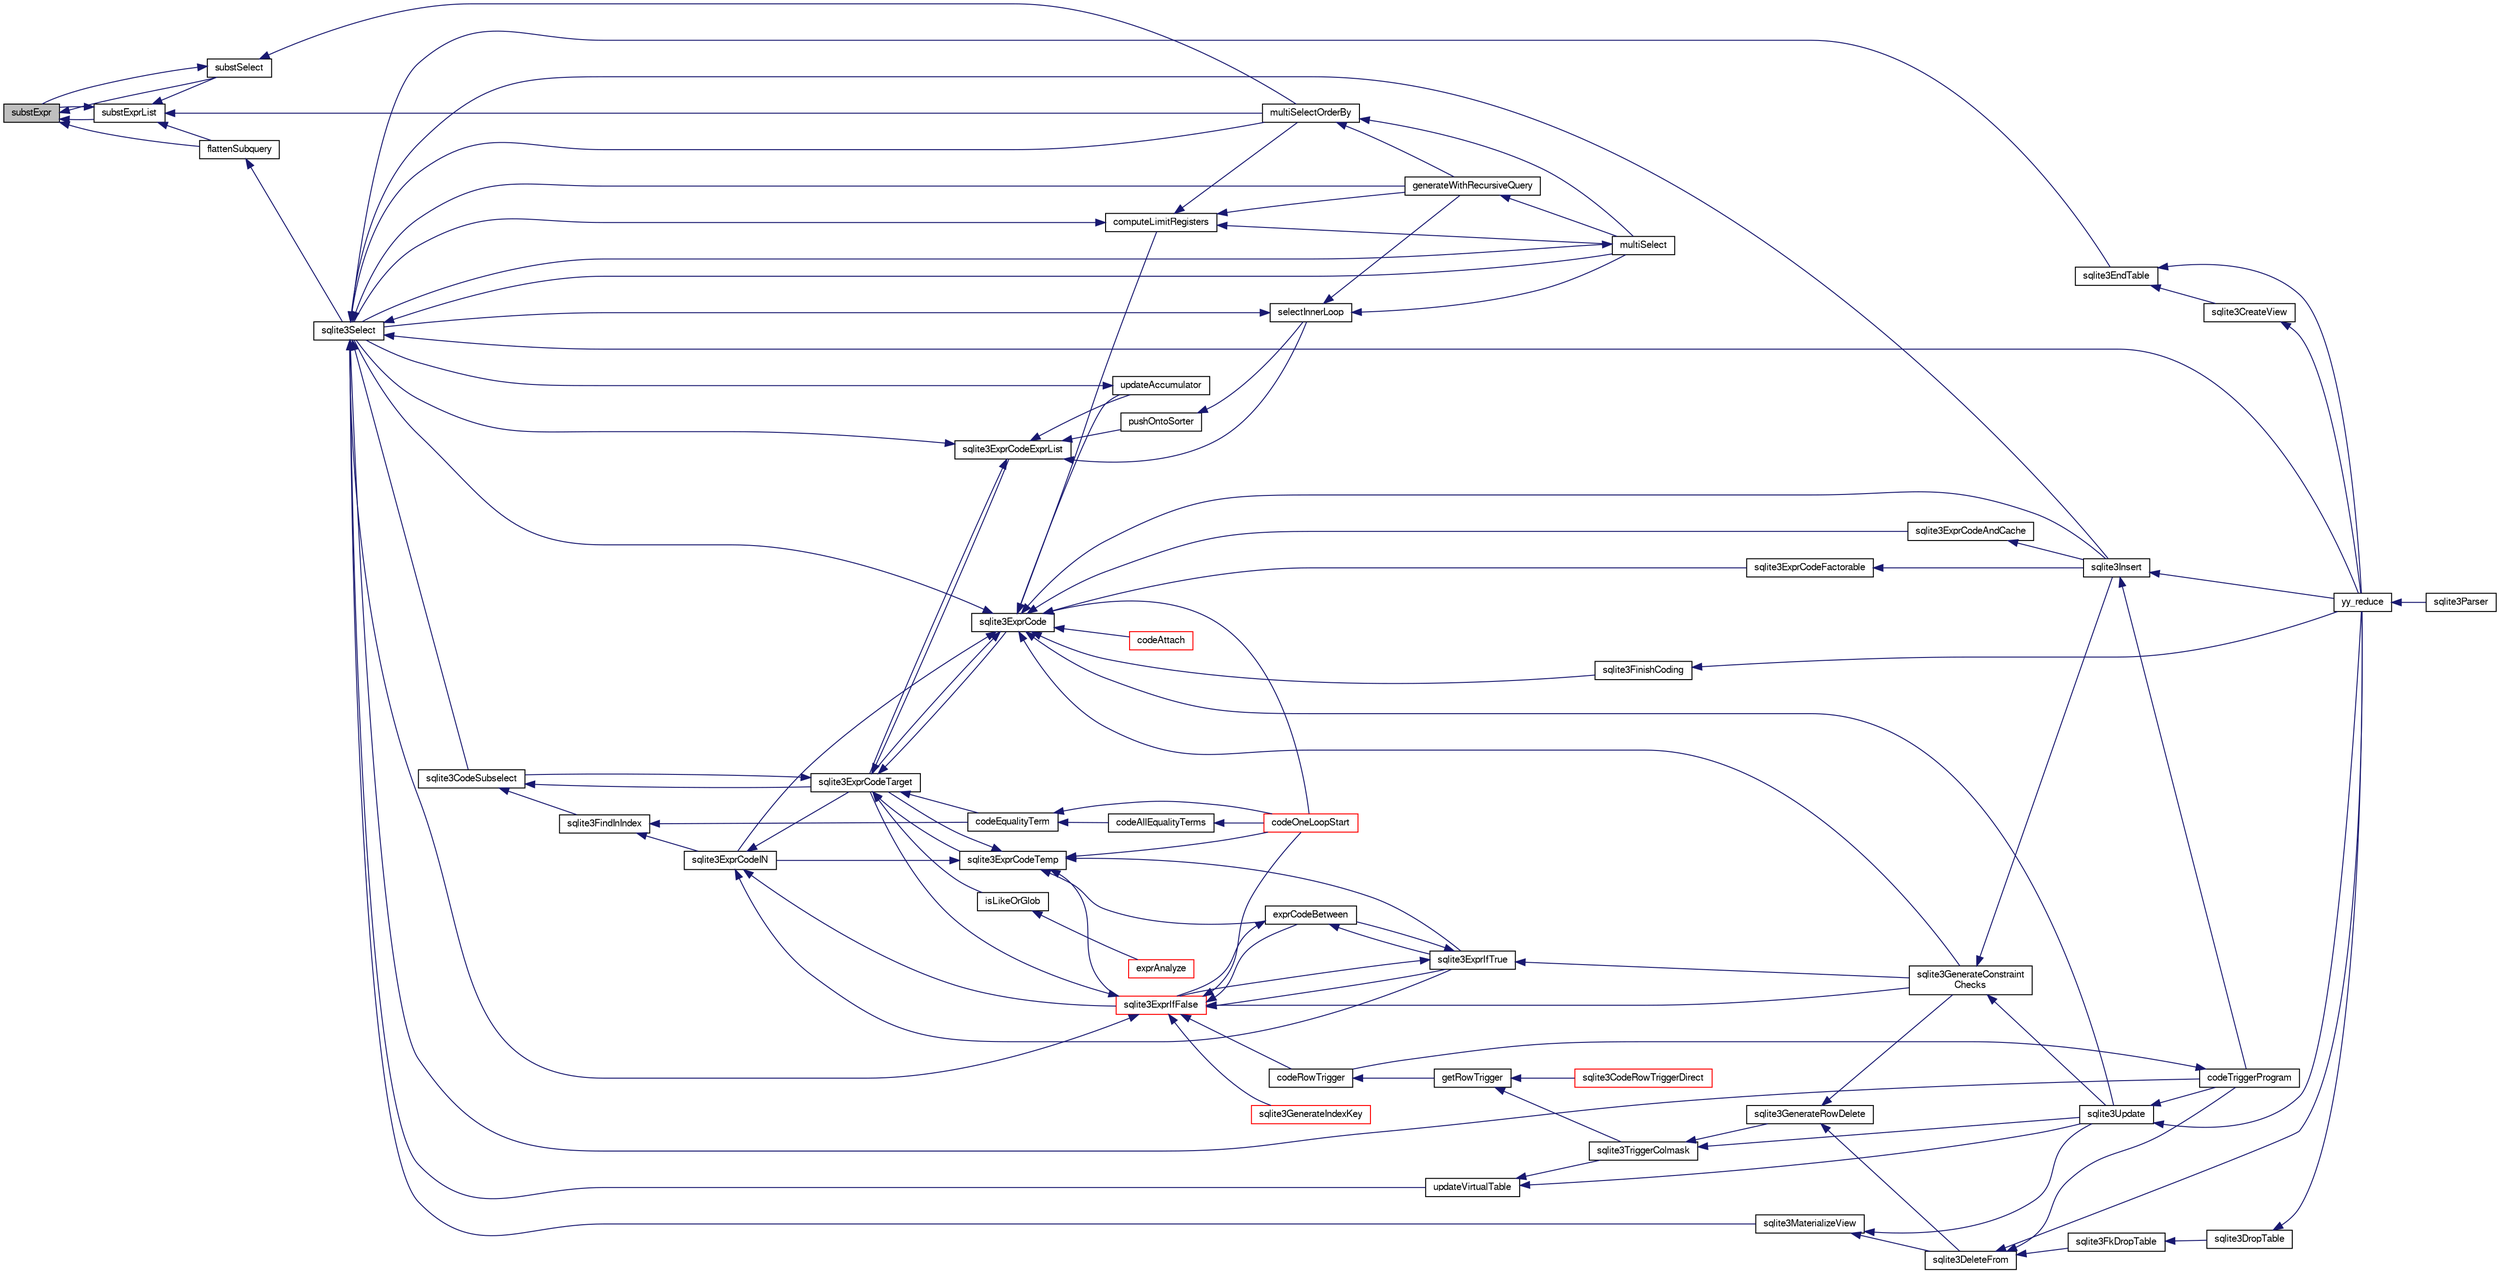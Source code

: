 digraph "substExpr"
{
  edge [fontname="FreeSans",fontsize="10",labelfontname="FreeSans",labelfontsize="10"];
  node [fontname="FreeSans",fontsize="10",shape=record];
  rankdir="LR";
  Node830513 [label="substExpr",height=0.2,width=0.4,color="black", fillcolor="grey75", style="filled", fontcolor="black"];
  Node830513 -> Node830514 [dir="back",color="midnightblue",fontsize="10",style="solid",fontname="FreeSans"];
  Node830514 [label="substExprList",height=0.2,width=0.4,color="black", fillcolor="white", style="filled",URL="$sqlite3_8c.html#a757971613b796a7c4ce40ddec28641b0"];
  Node830514 -> Node830515 [dir="back",color="midnightblue",fontsize="10",style="solid",fontname="FreeSans"];
  Node830515 [label="multiSelectOrderBy",height=0.2,width=0.4,color="black", fillcolor="white", style="filled",URL="$sqlite3_8c.html#afcdb8488c6f4dfdadaf9f04bca35b808"];
  Node830515 -> Node830516 [dir="back",color="midnightblue",fontsize="10",style="solid",fontname="FreeSans"];
  Node830516 [label="generateWithRecursiveQuery",height=0.2,width=0.4,color="black", fillcolor="white", style="filled",URL="$sqlite3_8c.html#ade2c3663fa9c3b9676507984b9483942"];
  Node830516 -> Node830517 [dir="back",color="midnightblue",fontsize="10",style="solid",fontname="FreeSans"];
  Node830517 [label="multiSelect",height=0.2,width=0.4,color="black", fillcolor="white", style="filled",URL="$sqlite3_8c.html#a6456c61f3d9b2389738753cedfa24fa7"];
  Node830517 -> Node830518 [dir="back",color="midnightblue",fontsize="10",style="solid",fontname="FreeSans"];
  Node830518 [label="sqlite3Select",height=0.2,width=0.4,color="black", fillcolor="white", style="filled",URL="$sqlite3_8c.html#a2465ee8c956209ba4b272477b7c21a45"];
  Node830518 -> Node830519 [dir="back",color="midnightblue",fontsize="10",style="solid",fontname="FreeSans"];
  Node830519 [label="sqlite3CodeSubselect",height=0.2,width=0.4,color="black", fillcolor="white", style="filled",URL="$sqlite3_8c.html#aa69b46d2204a1d1b110107a1be12ee0c"];
  Node830519 -> Node830520 [dir="back",color="midnightblue",fontsize="10",style="solid",fontname="FreeSans"];
  Node830520 [label="sqlite3FindInIndex",height=0.2,width=0.4,color="black", fillcolor="white", style="filled",URL="$sqlite3_8c.html#af7d8c56ab0231f44bb5f87b3fafeffb2"];
  Node830520 -> Node830521 [dir="back",color="midnightblue",fontsize="10",style="solid",fontname="FreeSans"];
  Node830521 [label="sqlite3ExprCodeIN",height=0.2,width=0.4,color="black", fillcolor="white", style="filled",URL="$sqlite3_8c.html#ad9cf4f5b5ffb90c24a4a0900c8626193"];
  Node830521 -> Node830522 [dir="back",color="midnightblue",fontsize="10",style="solid",fontname="FreeSans"];
  Node830522 [label="sqlite3ExprCodeTarget",height=0.2,width=0.4,color="black", fillcolor="white", style="filled",URL="$sqlite3_8c.html#a4f308397a0a3ed299ed31aaa1ae2a293"];
  Node830522 -> Node830519 [dir="back",color="midnightblue",fontsize="10",style="solid",fontname="FreeSans"];
  Node830522 -> Node830523 [dir="back",color="midnightblue",fontsize="10",style="solid",fontname="FreeSans"];
  Node830523 [label="sqlite3ExprCodeTemp",height=0.2,width=0.4,color="black", fillcolor="white", style="filled",URL="$sqlite3_8c.html#a3bc5c1ccb3c5851847e2aeb4a84ae1fc"];
  Node830523 -> Node830521 [dir="back",color="midnightblue",fontsize="10",style="solid",fontname="FreeSans"];
  Node830523 -> Node830522 [dir="back",color="midnightblue",fontsize="10",style="solid",fontname="FreeSans"];
  Node830523 -> Node830524 [dir="back",color="midnightblue",fontsize="10",style="solid",fontname="FreeSans"];
  Node830524 [label="exprCodeBetween",height=0.2,width=0.4,color="black", fillcolor="white", style="filled",URL="$sqlite3_8c.html#abd053493214542bca8f406f42145d173"];
  Node830524 -> Node830525 [dir="back",color="midnightblue",fontsize="10",style="solid",fontname="FreeSans"];
  Node830525 [label="sqlite3ExprIfTrue",height=0.2,width=0.4,color="black", fillcolor="white", style="filled",URL="$sqlite3_8c.html#ad93a55237c23e1b743ab1f59df1a1444"];
  Node830525 -> Node830524 [dir="back",color="midnightblue",fontsize="10",style="solid",fontname="FreeSans"];
  Node830525 -> Node830526 [dir="back",color="midnightblue",fontsize="10",style="solid",fontname="FreeSans"];
  Node830526 [label="sqlite3ExprIfFalse",height=0.2,width=0.4,color="red", fillcolor="white", style="filled",URL="$sqlite3_8c.html#af97ecccb5d56e321e118414b08f65b71"];
  Node830526 -> Node830522 [dir="back",color="midnightblue",fontsize="10",style="solid",fontname="FreeSans"];
  Node830526 -> Node830524 [dir="back",color="midnightblue",fontsize="10",style="solid",fontname="FreeSans"];
  Node830526 -> Node830525 [dir="back",color="midnightblue",fontsize="10",style="solid",fontname="FreeSans"];
  Node830526 -> Node830527 [dir="back",color="midnightblue",fontsize="10",style="solid",fontname="FreeSans"];
  Node830527 [label="sqlite3GenerateIndexKey",height=0.2,width=0.4,color="red", fillcolor="white", style="filled",URL="$sqlite3_8c.html#ab85ac93d5c5e6760f45f07897be7f272"];
  Node830526 -> Node830553 [dir="back",color="midnightblue",fontsize="10",style="solid",fontname="FreeSans"];
  Node830553 [label="sqlite3GenerateConstraint\lChecks",height=0.2,width=0.4,color="black", fillcolor="white", style="filled",URL="$sqlite3_8c.html#aef639c1e6a0c0a67ca6e7690ad931bd2"];
  Node830553 -> Node830551 [dir="back",color="midnightblue",fontsize="10",style="solid",fontname="FreeSans"];
  Node830551 [label="sqlite3Insert",height=0.2,width=0.4,color="black", fillcolor="white", style="filled",URL="$sqlite3_8c.html#a5b17c9c2000bae6bdff8e6be48d7dc2b"];
  Node830551 -> Node830544 [dir="back",color="midnightblue",fontsize="10",style="solid",fontname="FreeSans"];
  Node830544 [label="codeTriggerProgram",height=0.2,width=0.4,color="black", fillcolor="white", style="filled",URL="$sqlite3_8c.html#a120801f59d9281d201d2ff4b2606836e"];
  Node830544 -> Node830545 [dir="back",color="midnightblue",fontsize="10",style="solid",fontname="FreeSans"];
  Node830545 [label="codeRowTrigger",height=0.2,width=0.4,color="black", fillcolor="white", style="filled",URL="$sqlite3_8c.html#a463cea5aaaf388b560b206570a0022fc"];
  Node830545 -> Node830546 [dir="back",color="midnightblue",fontsize="10",style="solid",fontname="FreeSans"];
  Node830546 [label="getRowTrigger",height=0.2,width=0.4,color="black", fillcolor="white", style="filled",URL="$sqlite3_8c.html#a69626ef20b540d1a2b19cf56f3f45689"];
  Node830546 -> Node830547 [dir="back",color="midnightblue",fontsize="10",style="solid",fontname="FreeSans"];
  Node830547 [label="sqlite3CodeRowTriggerDirect",height=0.2,width=0.4,color="red", fillcolor="white", style="filled",URL="$sqlite3_8c.html#ad92829f9001bcf89a0299dad5a48acd4"];
  Node830546 -> Node830552 [dir="back",color="midnightblue",fontsize="10",style="solid",fontname="FreeSans"];
  Node830552 [label="sqlite3TriggerColmask",height=0.2,width=0.4,color="black", fillcolor="white", style="filled",URL="$sqlite3_8c.html#acace8e99e37ae5e84ea03c65e820c540"];
  Node830552 -> Node830540 [dir="back",color="midnightblue",fontsize="10",style="solid",fontname="FreeSans"];
  Node830540 [label="sqlite3GenerateRowDelete",height=0.2,width=0.4,color="black", fillcolor="white", style="filled",URL="$sqlite3_8c.html#a2c76cbf3027fc18fdbb8cb4cd96b77d9"];
  Node830540 -> Node830541 [dir="back",color="midnightblue",fontsize="10",style="solid",fontname="FreeSans"];
  Node830541 [label="sqlite3DeleteFrom",height=0.2,width=0.4,color="black", fillcolor="white", style="filled",URL="$sqlite3_8c.html#ab9b4b45349188b49eabb23f94608a091"];
  Node830541 -> Node830542 [dir="back",color="midnightblue",fontsize="10",style="solid",fontname="FreeSans"];
  Node830542 [label="sqlite3FkDropTable",height=0.2,width=0.4,color="black", fillcolor="white", style="filled",URL="$sqlite3_8c.html#a1218c6fc74e89152ceaa4760e82f5ef9"];
  Node830542 -> Node830543 [dir="back",color="midnightblue",fontsize="10",style="solid",fontname="FreeSans"];
  Node830543 [label="sqlite3DropTable",height=0.2,width=0.4,color="black", fillcolor="white", style="filled",URL="$sqlite3_8c.html#a5534f77364b5568783c0e50db3c9defb"];
  Node830543 -> Node830531 [dir="back",color="midnightblue",fontsize="10",style="solid",fontname="FreeSans"];
  Node830531 [label="yy_reduce",height=0.2,width=0.4,color="black", fillcolor="white", style="filled",URL="$sqlite3_8c.html#a7c419a9b25711c666a9a2449ef377f14"];
  Node830531 -> Node830532 [dir="back",color="midnightblue",fontsize="10",style="solid",fontname="FreeSans"];
  Node830532 [label="sqlite3Parser",height=0.2,width=0.4,color="black", fillcolor="white", style="filled",URL="$sqlite3_8c.html#a0327d71a5fabe0b6a343d78a2602e72a"];
  Node830541 -> Node830544 [dir="back",color="midnightblue",fontsize="10",style="solid",fontname="FreeSans"];
  Node830541 -> Node830531 [dir="back",color="midnightblue",fontsize="10",style="solid",fontname="FreeSans"];
  Node830540 -> Node830553 [dir="back",color="midnightblue",fontsize="10",style="solid",fontname="FreeSans"];
  Node830552 -> Node830549 [dir="back",color="midnightblue",fontsize="10",style="solid",fontname="FreeSans"];
  Node830549 [label="sqlite3Update",height=0.2,width=0.4,color="black", fillcolor="white", style="filled",URL="$sqlite3_8c.html#ac5aa67c46e8cc8174566fabe6809fafa"];
  Node830549 -> Node830544 [dir="back",color="midnightblue",fontsize="10",style="solid",fontname="FreeSans"];
  Node830549 -> Node830531 [dir="back",color="midnightblue",fontsize="10",style="solid",fontname="FreeSans"];
  Node830551 -> Node830531 [dir="back",color="midnightblue",fontsize="10",style="solid",fontname="FreeSans"];
  Node830553 -> Node830549 [dir="back",color="midnightblue",fontsize="10",style="solid",fontname="FreeSans"];
  Node830526 -> Node830518 [dir="back",color="midnightblue",fontsize="10",style="solid",fontname="FreeSans"];
  Node830526 -> Node830545 [dir="back",color="midnightblue",fontsize="10",style="solid",fontname="FreeSans"];
  Node830526 -> Node830559 [dir="back",color="midnightblue",fontsize="10",style="solid",fontname="FreeSans"];
  Node830559 [label="codeOneLoopStart",height=0.2,width=0.4,color="red", fillcolor="white", style="filled",URL="$sqlite3_8c.html#aa868875120b151c169cc79139ed6e008"];
  Node830525 -> Node830553 [dir="back",color="midnightblue",fontsize="10",style="solid",fontname="FreeSans"];
  Node830524 -> Node830526 [dir="back",color="midnightblue",fontsize="10",style="solid",fontname="FreeSans"];
  Node830523 -> Node830525 [dir="back",color="midnightblue",fontsize="10",style="solid",fontname="FreeSans"];
  Node830523 -> Node830526 [dir="back",color="midnightblue",fontsize="10",style="solid",fontname="FreeSans"];
  Node830523 -> Node830559 [dir="back",color="midnightblue",fontsize="10",style="solid",fontname="FreeSans"];
  Node830522 -> Node830560 [dir="back",color="midnightblue",fontsize="10",style="solid",fontname="FreeSans"];
  Node830560 [label="sqlite3ExprCode",height=0.2,width=0.4,color="black", fillcolor="white", style="filled",URL="$sqlite3_8c.html#a75f270fb0b111b86924cca4ea507b417"];
  Node830560 -> Node830521 [dir="back",color="midnightblue",fontsize="10",style="solid",fontname="FreeSans"];
  Node830560 -> Node830522 [dir="back",color="midnightblue",fontsize="10",style="solid",fontname="FreeSans"];
  Node830560 -> Node830561 [dir="back",color="midnightblue",fontsize="10",style="solid",fontname="FreeSans"];
  Node830561 [label="sqlite3ExprCodeFactorable",height=0.2,width=0.4,color="black", fillcolor="white", style="filled",URL="$sqlite3_8c.html#a843f7fd58eec5a683c1fd8435fcd1e84"];
  Node830561 -> Node830551 [dir="back",color="midnightblue",fontsize="10",style="solid",fontname="FreeSans"];
  Node830560 -> Node830562 [dir="back",color="midnightblue",fontsize="10",style="solid",fontname="FreeSans"];
  Node830562 [label="sqlite3ExprCodeAndCache",height=0.2,width=0.4,color="black", fillcolor="white", style="filled",URL="$sqlite3_8c.html#ae3e46527d9b7fc9cb9236d21a5e6b1d8"];
  Node830562 -> Node830551 [dir="back",color="midnightblue",fontsize="10",style="solid",fontname="FreeSans"];
  Node830560 -> Node830563 [dir="back",color="midnightblue",fontsize="10",style="solid",fontname="FreeSans"];
  Node830563 [label="codeAttach",height=0.2,width=0.4,color="red", fillcolor="white", style="filled",URL="$sqlite3_8c.html#ade4e9e30d828a19c191fdcb098676d5b"];
  Node830560 -> Node830566 [dir="back",color="midnightblue",fontsize="10",style="solid",fontname="FreeSans"];
  Node830566 [label="sqlite3FinishCoding",height=0.2,width=0.4,color="black", fillcolor="white", style="filled",URL="$sqlite3_8c.html#a651bc5b446c276c092705856d995b278"];
  Node830566 -> Node830531 [dir="back",color="midnightblue",fontsize="10",style="solid",fontname="FreeSans"];
  Node830560 -> Node830551 [dir="back",color="midnightblue",fontsize="10",style="solid",fontname="FreeSans"];
  Node830560 -> Node830553 [dir="back",color="midnightblue",fontsize="10",style="solid",fontname="FreeSans"];
  Node830560 -> Node830567 [dir="back",color="midnightblue",fontsize="10",style="solid",fontname="FreeSans"];
  Node830567 [label="computeLimitRegisters",height=0.2,width=0.4,color="black", fillcolor="white", style="filled",URL="$sqlite3_8c.html#ae9d37055e4905929b6f6cda5461e2f37"];
  Node830567 -> Node830516 [dir="back",color="midnightblue",fontsize="10",style="solid",fontname="FreeSans"];
  Node830567 -> Node830517 [dir="back",color="midnightblue",fontsize="10",style="solid",fontname="FreeSans"];
  Node830567 -> Node830515 [dir="back",color="midnightblue",fontsize="10",style="solid",fontname="FreeSans"];
  Node830567 -> Node830518 [dir="back",color="midnightblue",fontsize="10",style="solid",fontname="FreeSans"];
  Node830560 -> Node830568 [dir="back",color="midnightblue",fontsize="10",style="solid",fontname="FreeSans"];
  Node830568 [label="updateAccumulator",height=0.2,width=0.4,color="black", fillcolor="white", style="filled",URL="$sqlite3_8c.html#a1681660dd3ecd50c8727d6e56a537bd9"];
  Node830568 -> Node830518 [dir="back",color="midnightblue",fontsize="10",style="solid",fontname="FreeSans"];
  Node830560 -> Node830518 [dir="back",color="midnightblue",fontsize="10",style="solid",fontname="FreeSans"];
  Node830560 -> Node830549 [dir="back",color="midnightblue",fontsize="10",style="solid",fontname="FreeSans"];
  Node830560 -> Node830559 [dir="back",color="midnightblue",fontsize="10",style="solid",fontname="FreeSans"];
  Node830522 -> Node830569 [dir="back",color="midnightblue",fontsize="10",style="solid",fontname="FreeSans"];
  Node830569 [label="sqlite3ExprCodeExprList",height=0.2,width=0.4,color="black", fillcolor="white", style="filled",URL="$sqlite3_8c.html#a05b2b3dc3de7565de24eb3a2ff4e9566"];
  Node830569 -> Node830522 [dir="back",color="midnightblue",fontsize="10",style="solid",fontname="FreeSans"];
  Node830569 -> Node830570 [dir="back",color="midnightblue",fontsize="10",style="solid",fontname="FreeSans"];
  Node830570 [label="pushOntoSorter",height=0.2,width=0.4,color="black", fillcolor="white", style="filled",URL="$sqlite3_8c.html#a4555397beb584a386e7739cf022a6651"];
  Node830570 -> Node830571 [dir="back",color="midnightblue",fontsize="10",style="solid",fontname="FreeSans"];
  Node830571 [label="selectInnerLoop",height=0.2,width=0.4,color="black", fillcolor="white", style="filled",URL="$sqlite3_8c.html#ababe0933661ebe67eb0e6074bb1fd411"];
  Node830571 -> Node830516 [dir="back",color="midnightblue",fontsize="10",style="solid",fontname="FreeSans"];
  Node830571 -> Node830517 [dir="back",color="midnightblue",fontsize="10",style="solid",fontname="FreeSans"];
  Node830571 -> Node830518 [dir="back",color="midnightblue",fontsize="10",style="solid",fontname="FreeSans"];
  Node830569 -> Node830571 [dir="back",color="midnightblue",fontsize="10",style="solid",fontname="FreeSans"];
  Node830569 -> Node830568 [dir="back",color="midnightblue",fontsize="10",style="solid",fontname="FreeSans"];
  Node830569 -> Node830518 [dir="back",color="midnightblue",fontsize="10",style="solid",fontname="FreeSans"];
  Node830522 -> Node830572 [dir="back",color="midnightblue",fontsize="10",style="solid",fontname="FreeSans"];
  Node830572 [label="isLikeOrGlob",height=0.2,width=0.4,color="black", fillcolor="white", style="filled",URL="$sqlite3_8c.html#a6c38e495198bf8976f68d1a6ebd74a50"];
  Node830572 -> Node830573 [dir="back",color="midnightblue",fontsize="10",style="solid",fontname="FreeSans"];
  Node830573 [label="exprAnalyze",height=0.2,width=0.4,color="red", fillcolor="white", style="filled",URL="$sqlite3_8c.html#acb10e48c9a4184a4edd9bfd5b14ad0b7"];
  Node830522 -> Node830581 [dir="back",color="midnightblue",fontsize="10",style="solid",fontname="FreeSans"];
  Node830581 [label="codeEqualityTerm",height=0.2,width=0.4,color="black", fillcolor="white", style="filled",URL="$sqlite3_8c.html#ad88a57073f031452c9843e97f15acc47"];
  Node830581 -> Node830582 [dir="back",color="midnightblue",fontsize="10",style="solid",fontname="FreeSans"];
  Node830582 [label="codeAllEqualityTerms",height=0.2,width=0.4,color="black", fillcolor="white", style="filled",URL="$sqlite3_8c.html#a3095598b812500a4efe41bf17cd49381"];
  Node830582 -> Node830559 [dir="back",color="midnightblue",fontsize="10",style="solid",fontname="FreeSans"];
  Node830581 -> Node830559 [dir="back",color="midnightblue",fontsize="10",style="solid",fontname="FreeSans"];
  Node830521 -> Node830525 [dir="back",color="midnightblue",fontsize="10",style="solid",fontname="FreeSans"];
  Node830521 -> Node830526 [dir="back",color="midnightblue",fontsize="10",style="solid",fontname="FreeSans"];
  Node830520 -> Node830581 [dir="back",color="midnightblue",fontsize="10",style="solid",fontname="FreeSans"];
  Node830519 -> Node830522 [dir="back",color="midnightblue",fontsize="10",style="solid",fontname="FreeSans"];
  Node830518 -> Node830534 [dir="back",color="midnightblue",fontsize="10",style="solid",fontname="FreeSans"];
  Node830534 [label="sqlite3EndTable",height=0.2,width=0.4,color="black", fillcolor="white", style="filled",URL="$sqlite3_8c.html#a7b5f2c66c0f0b6f819d970ca389768b0"];
  Node830534 -> Node830535 [dir="back",color="midnightblue",fontsize="10",style="solid",fontname="FreeSans"];
  Node830535 [label="sqlite3CreateView",height=0.2,width=0.4,color="black", fillcolor="white", style="filled",URL="$sqlite3_8c.html#a9d85cb00ff71dee5cd9a019503a6982e"];
  Node830535 -> Node830531 [dir="back",color="midnightblue",fontsize="10",style="solid",fontname="FreeSans"];
  Node830534 -> Node830531 [dir="back",color="midnightblue",fontsize="10",style="solid",fontname="FreeSans"];
  Node830518 -> Node830583 [dir="back",color="midnightblue",fontsize="10",style="solid",fontname="FreeSans"];
  Node830583 [label="sqlite3MaterializeView",height=0.2,width=0.4,color="black", fillcolor="white", style="filled",URL="$sqlite3_8c.html#a4557984b0b75f998fb0c3f231c9b1def"];
  Node830583 -> Node830541 [dir="back",color="midnightblue",fontsize="10",style="solid",fontname="FreeSans"];
  Node830583 -> Node830549 [dir="back",color="midnightblue",fontsize="10",style="solid",fontname="FreeSans"];
  Node830518 -> Node830551 [dir="back",color="midnightblue",fontsize="10",style="solid",fontname="FreeSans"];
  Node830518 -> Node830516 [dir="back",color="midnightblue",fontsize="10",style="solid",fontname="FreeSans"];
  Node830518 -> Node830517 [dir="back",color="midnightblue",fontsize="10",style="solid",fontname="FreeSans"];
  Node830518 -> Node830515 [dir="back",color="midnightblue",fontsize="10",style="solid",fontname="FreeSans"];
  Node830518 -> Node830544 [dir="back",color="midnightblue",fontsize="10",style="solid",fontname="FreeSans"];
  Node830518 -> Node830584 [dir="back",color="midnightblue",fontsize="10",style="solid",fontname="FreeSans"];
  Node830584 [label="updateVirtualTable",height=0.2,width=0.4,color="black", fillcolor="white", style="filled",URL="$sqlite3_8c.html#a740220531db9293c39a2cdd7da3f74e1"];
  Node830584 -> Node830552 [dir="back",color="midnightblue",fontsize="10",style="solid",fontname="FreeSans"];
  Node830584 -> Node830549 [dir="back",color="midnightblue",fontsize="10",style="solid",fontname="FreeSans"];
  Node830518 -> Node830531 [dir="back",color="midnightblue",fontsize="10",style="solid",fontname="FreeSans"];
  Node830515 -> Node830517 [dir="back",color="midnightblue",fontsize="10",style="solid",fontname="FreeSans"];
  Node830514 -> Node830513 [dir="back",color="midnightblue",fontsize="10",style="solid",fontname="FreeSans"];
  Node830514 -> Node830585 [dir="back",color="midnightblue",fontsize="10",style="solid",fontname="FreeSans"];
  Node830585 [label="substSelect",height=0.2,width=0.4,color="black", fillcolor="white", style="filled",URL="$sqlite3_8c.html#ad829d8b7f675bae62ee9b1a139929f69"];
  Node830585 -> Node830515 [dir="back",color="midnightblue",fontsize="10",style="solid",fontname="FreeSans"];
  Node830585 -> Node830513 [dir="back",color="midnightblue",fontsize="10",style="solid",fontname="FreeSans"];
  Node830514 -> Node830586 [dir="back",color="midnightblue",fontsize="10",style="solid",fontname="FreeSans"];
  Node830586 [label="flattenSubquery",height=0.2,width=0.4,color="black", fillcolor="white", style="filled",URL="$sqlite3_8c.html#aa7dcde293e634ad09c4d76c16a640491"];
  Node830586 -> Node830518 [dir="back",color="midnightblue",fontsize="10",style="solid",fontname="FreeSans"];
  Node830513 -> Node830585 [dir="back",color="midnightblue",fontsize="10",style="solid",fontname="FreeSans"];
  Node830513 -> Node830586 [dir="back",color="midnightblue",fontsize="10",style="solid",fontname="FreeSans"];
}
